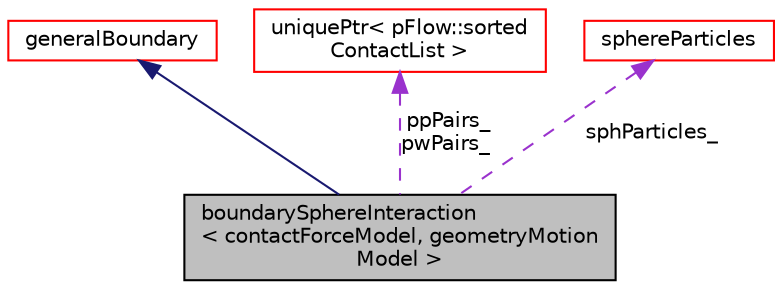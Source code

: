digraph "boundarySphereInteraction&lt; contactForceModel, geometryMotionModel &gt;"
{
 // LATEX_PDF_SIZE
  edge [fontname="Helvetica",fontsize="10",labelfontname="Helvetica",labelfontsize="10"];
  node [fontname="Helvetica",fontsize="10",shape=record];
  Node1 [label="boundarySphereInteraction\l\< contactForceModel, geometryMotion\lModel \>",height=0.2,width=0.4,color="black", fillcolor="grey75", style="filled", fontcolor="black",tooltip=" "];
  Node2 -> Node1 [dir="back",color="midnightblue",fontsize="10",style="solid",fontname="Helvetica"];
  Node2 [label="generalBoundary",height=0.2,width=0.4,color="red", fillcolor="white", style="filled",URL="$classpFlow_1_1generalBoundary.html",tooltip=" "];
  Node71 -> Node1 [dir="back",color="darkorchid3",fontsize="10",style="dashed",label=" ppPairs_\npwPairs_" ,fontname="Helvetica"];
  Node71 [label="uniquePtr\< pFlow::sorted\lContactList \>",height=0.2,width=0.4,color="red", fillcolor="white", style="filled",URL="$classpFlow_1_1uniquePtr.html",tooltip=" "];
  Node73 -> Node1 [dir="back",color="darkorchid3",fontsize="10",style="dashed",label=" sphParticles_" ,fontname="Helvetica"];
  Node73 [label="sphereParticles",height=0.2,width=0.4,color="red", fillcolor="white", style="filled",URL="$classpFlow_1_1sphereParticles.html",tooltip="Class for managing spherical particles."];
}
